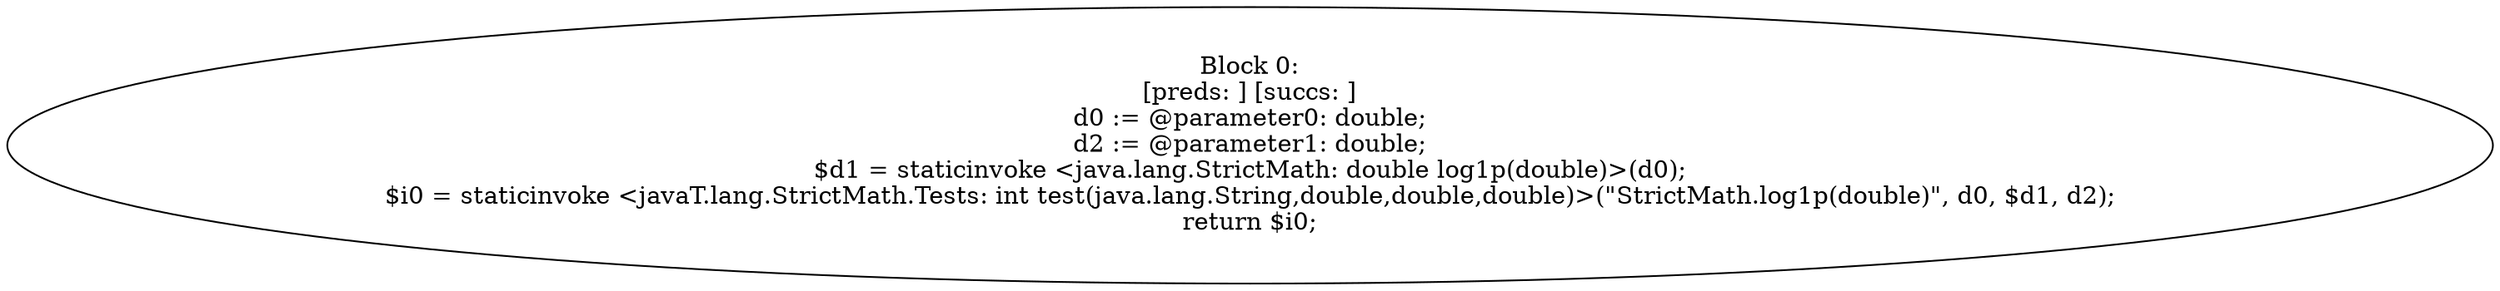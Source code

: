 digraph "unitGraph" {
    "Block 0:
[preds: ] [succs: ]
d0 := @parameter0: double;
d2 := @parameter1: double;
$d1 = staticinvoke <java.lang.StrictMath: double log1p(double)>(d0);
$i0 = staticinvoke <javaT.lang.StrictMath.Tests: int test(java.lang.String,double,double,double)>(\"StrictMath.log1p(double)\", d0, $d1, d2);
return $i0;
"
}

